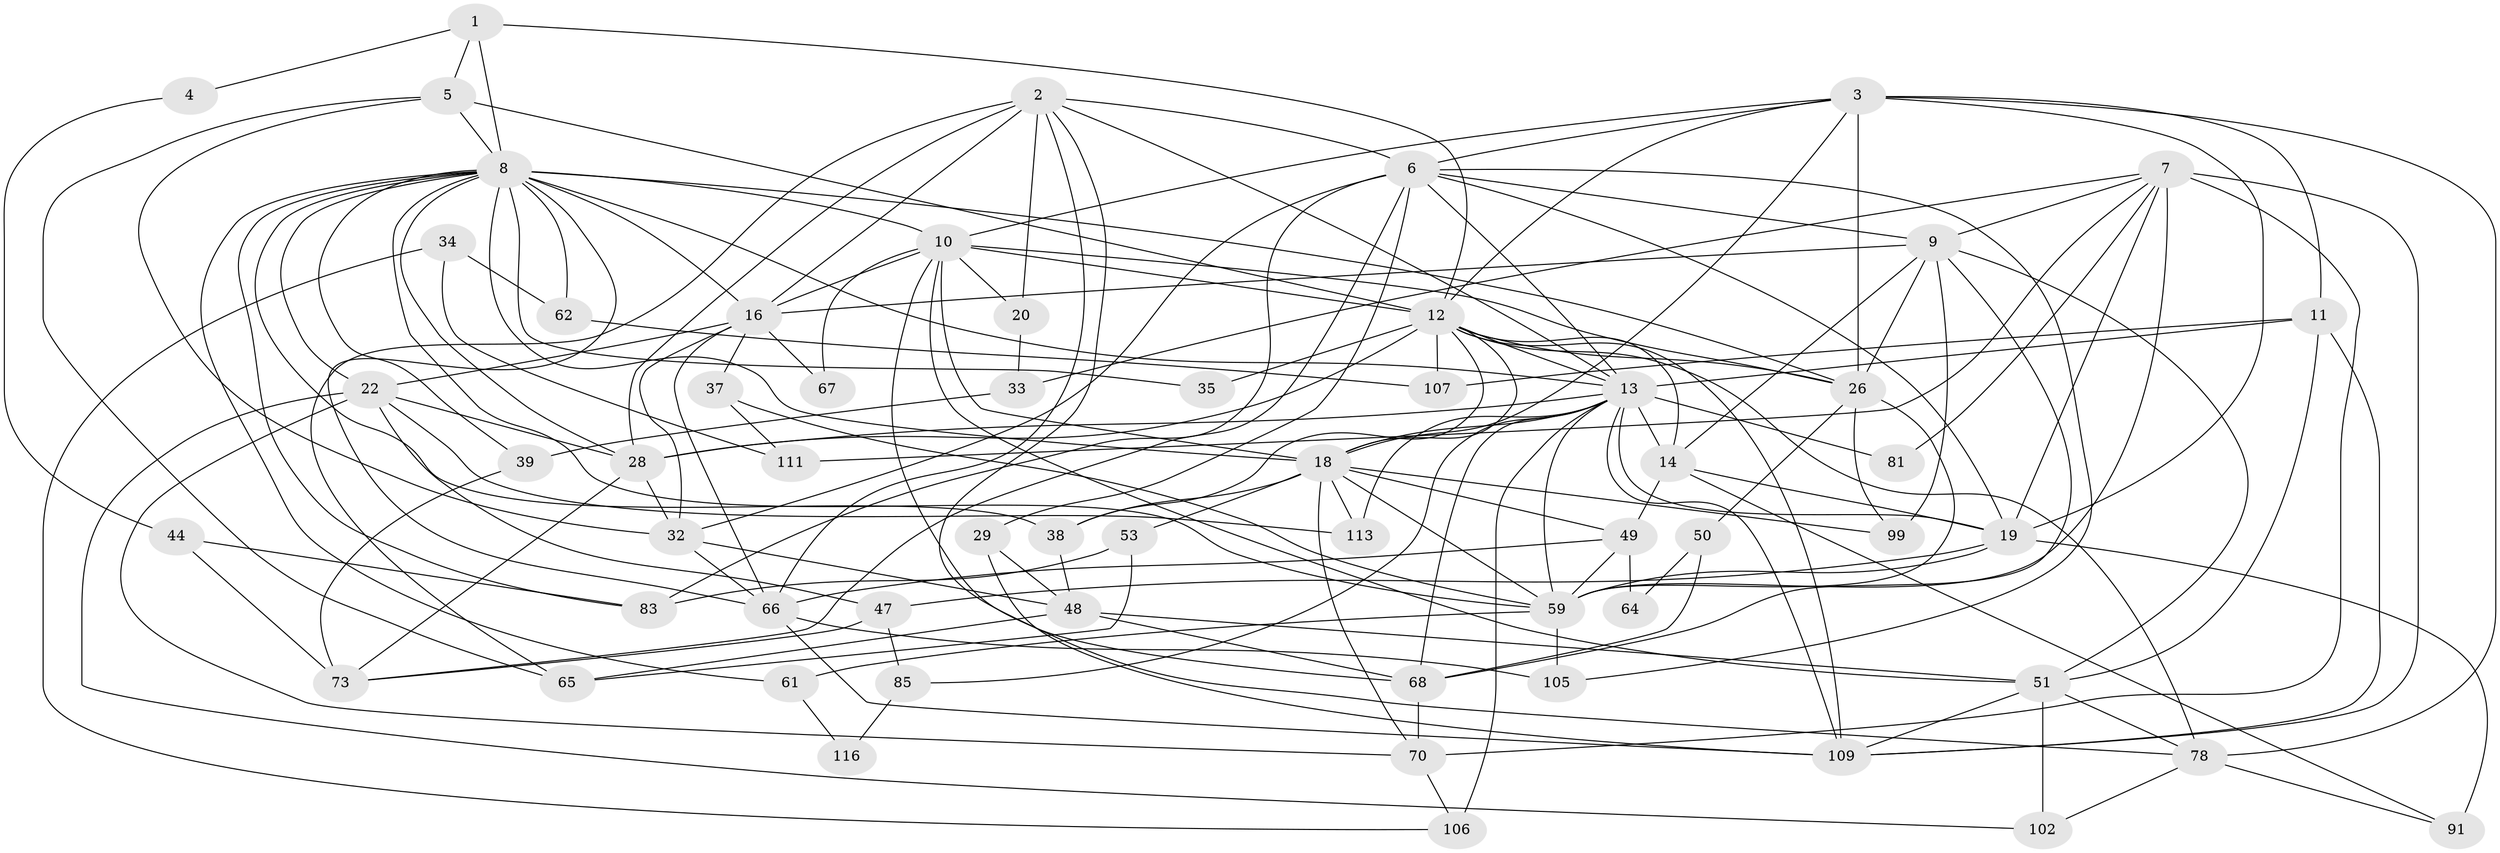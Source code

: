 // original degree distribution, {4: 0.25833333333333336, 5: 0.23333333333333334, 2: 0.1, 3: 0.30833333333333335, 7: 0.03333333333333333, 6: 0.05, 8: 0.008333333333333333, 9: 0.008333333333333333}
// Generated by graph-tools (version 1.1) at 2025/18/03/04/25 18:18:47]
// undirected, 60 vertices, 164 edges
graph export_dot {
graph [start="1"]
  node [color=gray90,style=filled];
  1;
  2 [super="+87"];
  3 [super="+43+95+101"];
  4;
  5;
  6 [super="+80+63+23"];
  7 [super="+58+56"];
  8 [super="+15+27"];
  9 [super="+52+54"];
  10 [super="+94+36"];
  11 [super="+24"];
  12 [super="+88+115+17"];
  13 [super="+45+21+84"];
  14 [super="+46"];
  16 [super="+30"];
  18 [super="+40+76+103"];
  19 [super="+71"];
  20;
  22 [super="+25+82"];
  26 [super="+118+42"];
  28 [super="+31"];
  29;
  32 [super="+93"];
  33;
  34 [super="+74"];
  35;
  37;
  38 [super="+41"];
  39;
  44;
  47;
  48 [super="+110"];
  49 [super="+100"];
  50;
  51 [super="+119"];
  53;
  59 [super="+97+69"];
  61;
  62;
  64;
  65;
  66 [super="+89"];
  67;
  68 [super="+86"];
  70 [super="+112"];
  73;
  78 [super="+98"];
  81;
  83;
  85;
  91;
  99;
  102;
  105;
  106;
  107;
  109;
  111;
  113;
  116;
  1 -- 5;
  1 -- 4;
  1 -- 12;
  1 -- 8;
  2 -- 28;
  2 -- 16;
  2 -- 65;
  2 -- 66;
  2 -- 20;
  2 -- 78;
  2 -- 6;
  2 -- 13;
  3 -- 11;
  3 -- 26 [weight=2];
  3 -- 19;
  3 -- 78;
  3 -- 6;
  3 -- 10;
  3 -- 18;
  3 -- 12;
  4 -- 44;
  5 -- 65;
  5 -- 12;
  5 -- 32;
  5 -- 8;
  6 -- 29;
  6 -- 83;
  6 -- 73;
  6 -- 105;
  6 -- 32;
  6 -- 19;
  6 -- 9;
  6 -- 13;
  7 -- 33;
  7 -- 81;
  7 -- 59;
  7 -- 19;
  7 -- 70;
  7 -- 9;
  7 -- 109;
  7 -- 111;
  8 -- 26 [weight=2];
  8 -- 83;
  8 -- 35;
  8 -- 61;
  8 -- 39;
  8 -- 13;
  8 -- 66;
  8 -- 38 [weight=2];
  8 -- 10 [weight=2];
  8 -- 16;
  8 -- 18;
  8 -- 22;
  8 -- 59;
  8 -- 28;
  8 -- 62;
  9 -- 68;
  9 -- 99;
  9 -- 14;
  9 -- 26;
  9 -- 51;
  9 -- 16;
  10 -- 16 [weight=2];
  10 -- 18 [weight=3];
  10 -- 20;
  10 -- 67;
  10 -- 68;
  10 -- 12;
  10 -- 51;
  10 -- 26;
  11 -- 51;
  11 -- 109;
  11 -- 107;
  11 -- 13;
  12 -- 78;
  12 -- 107;
  12 -- 28;
  12 -- 26;
  12 -- 13;
  12 -- 18;
  12 -- 35;
  12 -- 38;
  12 -- 109;
  12 -- 14;
  13 -- 106 [weight=2];
  13 -- 81 [weight=2];
  13 -- 113;
  13 -- 28;
  13 -- 68;
  13 -- 59;
  13 -- 19;
  13 -- 14;
  13 -- 109;
  13 -- 18 [weight=2];
  13 -- 85;
  14 -- 49;
  14 -- 91;
  14 -- 19;
  16 -- 32;
  16 -- 66;
  16 -- 67;
  16 -- 37;
  16 -- 22;
  18 -- 113;
  18 -- 99;
  18 -- 70;
  18 -- 38;
  18 -- 49;
  18 -- 53;
  18 -- 59;
  19 -- 91;
  19 -- 47;
  19 -- 59;
  20 -- 33;
  22 -- 70;
  22 -- 102;
  22 -- 47;
  22 -- 113;
  22 -- 28;
  26 -- 99;
  26 -- 50;
  26 -- 59;
  28 -- 73;
  28 -- 32;
  29 -- 109;
  29 -- 48;
  32 -- 48;
  32 -- 66;
  33 -- 39;
  34 -- 62;
  34 -- 111;
  34 -- 106;
  37 -- 111;
  37 -- 59;
  38 -- 48;
  39 -- 73;
  44 -- 73;
  44 -- 83;
  47 -- 73;
  47 -- 85;
  48 -- 65;
  48 -- 51;
  48 -- 68;
  49 -- 64;
  49 -- 66;
  49 -- 59;
  50 -- 64;
  50 -- 68;
  51 -- 78;
  51 -- 102;
  51 -- 109;
  53 -- 83;
  53 -- 65;
  59 -- 61;
  59 -- 105;
  61 -- 116;
  62 -- 107;
  66 -- 105;
  66 -- 109;
  68 -- 70;
  70 -- 106;
  78 -- 91;
  78 -- 102;
  85 -- 116;
}
